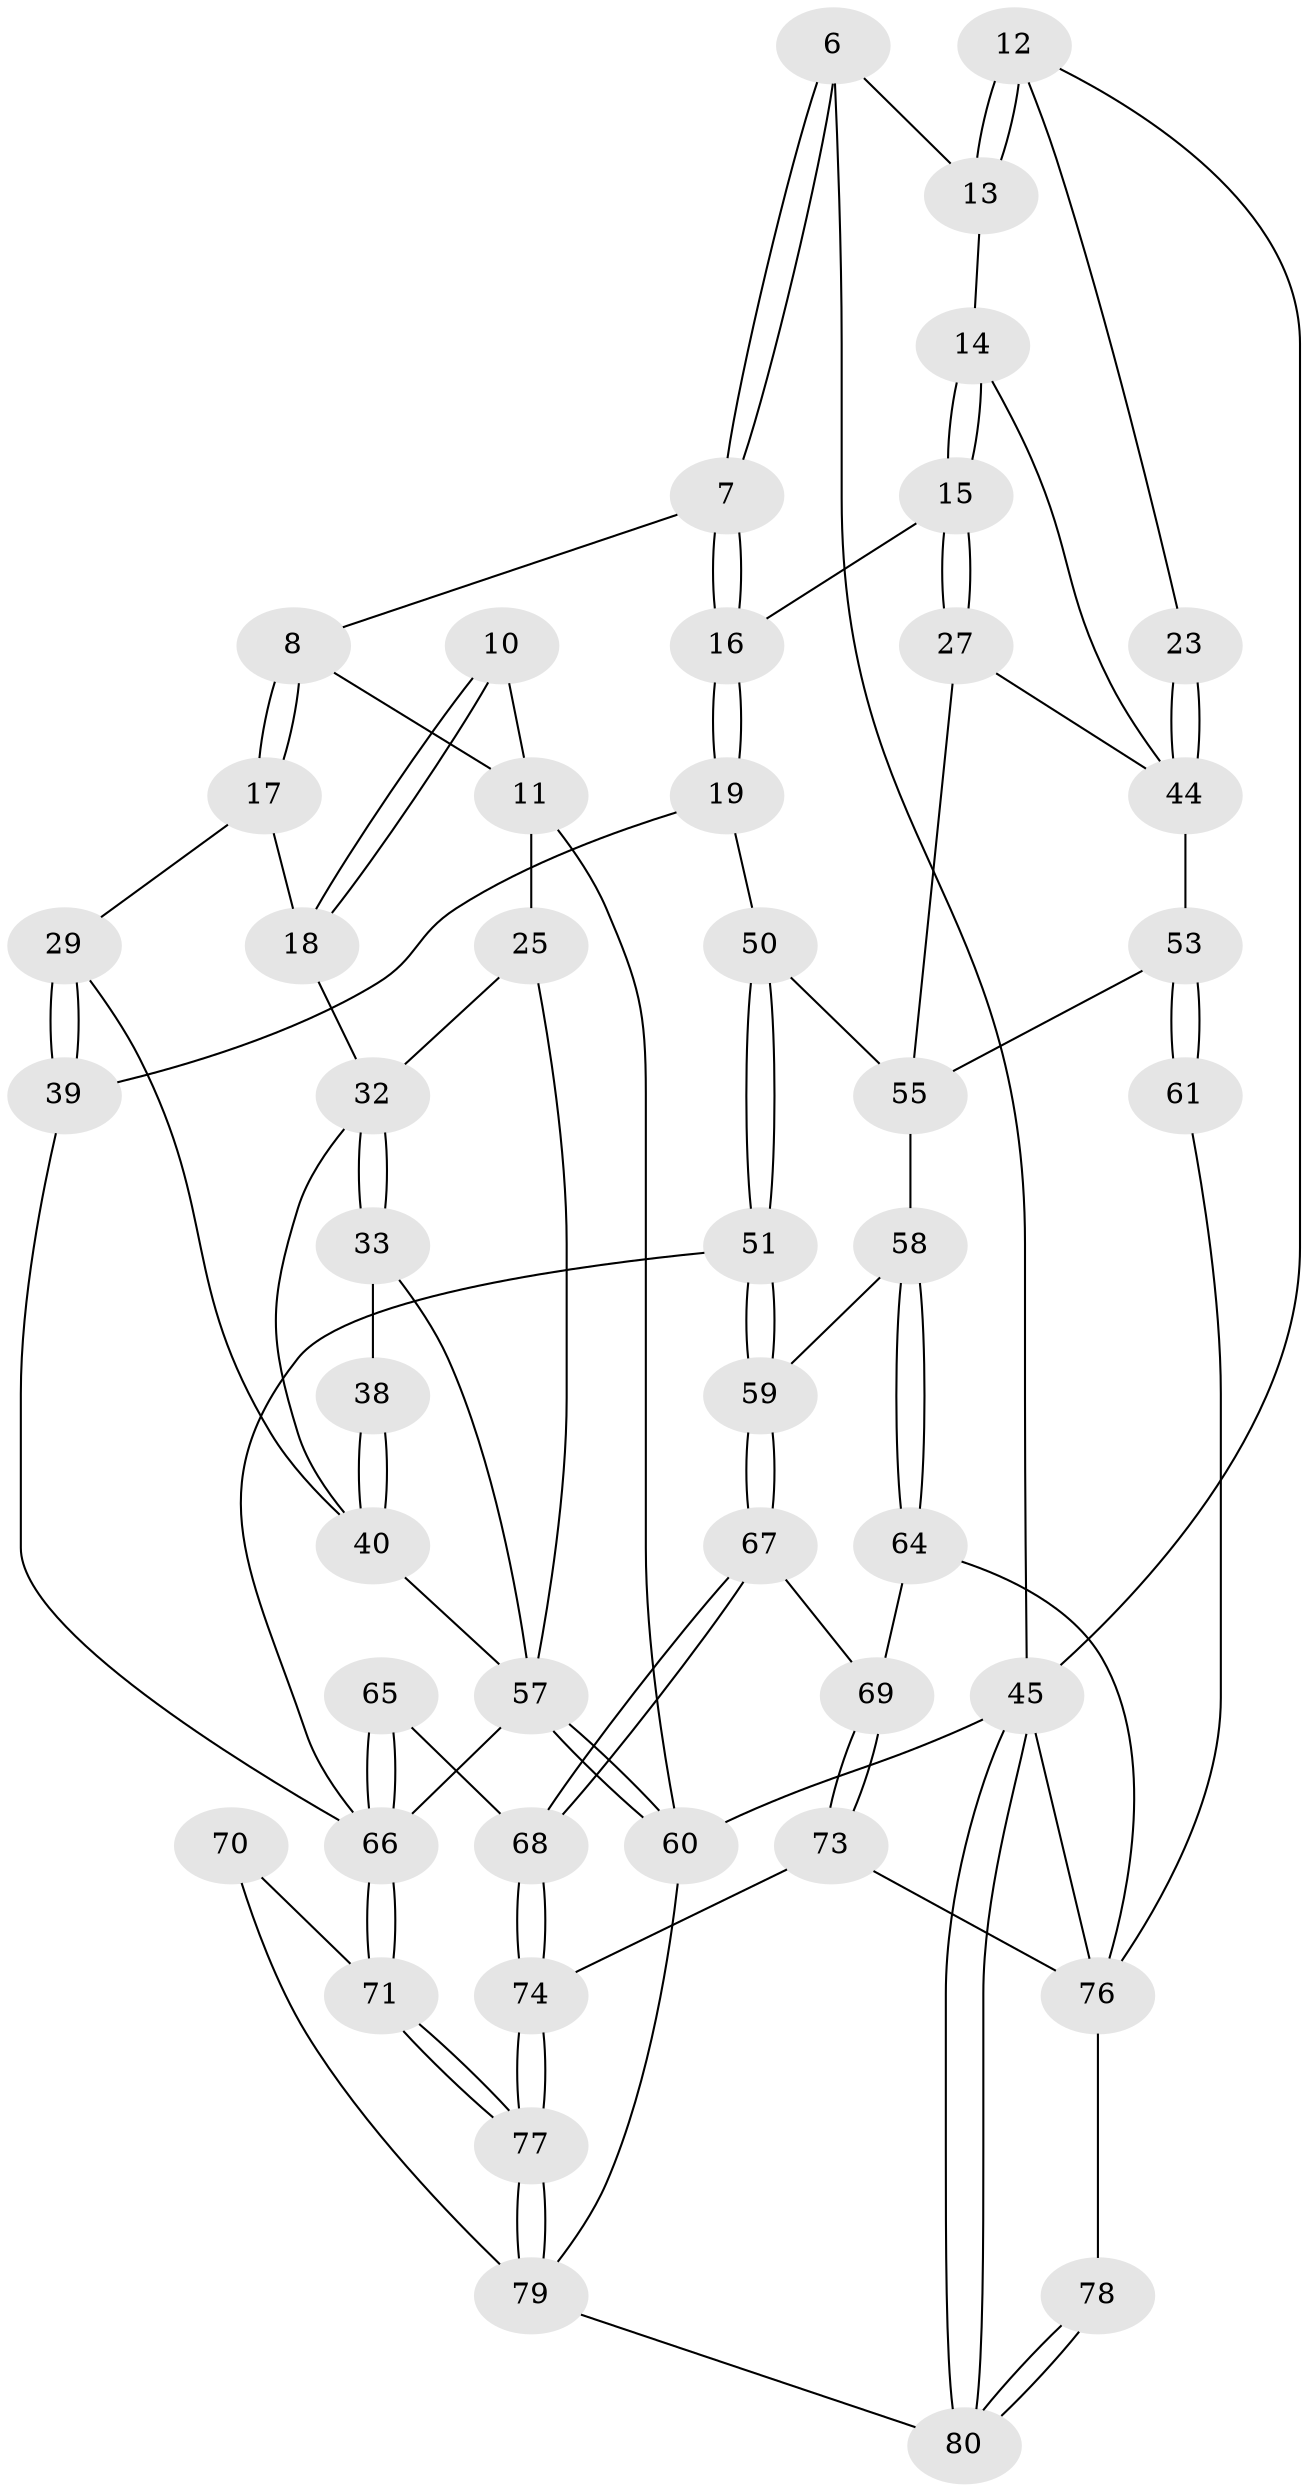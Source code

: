 // original degree distribution, {3: 0.0375, 6: 0.2375, 5: 0.4875, 4: 0.2375}
// Generated by graph-tools (version 1.1) at 2025/04/03/04/25 22:04:37]
// undirected, 48 vertices, 104 edges
graph export_dot {
graph [start="1"]
  node [color=gray90,style=filled];
  6 [pos="+0.691621815207337+0.155663936936284",super="+1"];
  7 [pos="+0.6170371752383824+0.19537278765709343"];
  8 [pos="+0.47138916605673037+0.16127265983597538"];
  10 [pos="+0.21191697940543822+0.2805870226143827"];
  11 [pos="+0.13460191347507988+0.21068173399491866",super="+9"];
  12 [pos="+1+0"];
  13 [pos="+0.7477224988793753+0.1984521197976417"];
  14 [pos="+0.8360571113629391+0.2898865756279932"];
  15 [pos="+0.7414521186313967+0.37900714863597496"];
  16 [pos="+0.6630915072363937+0.3997252509367233"];
  17 [pos="+0.45480030611294137+0.23534522569369964"];
  18 [pos="+0.20997988674096058+0.3377333817854862"];
  19 [pos="+0.628789489373802+0.4473639718522919"];
  23 [pos="+1+0.03224279076998495"];
  25 [pos="+0+0.3234830766091054"];
  27 [pos="+0.8743114475473179+0.49180123210573784"];
  29 [pos="+0.35552654492559815+0.43822662118435884",super="+21"];
  32 [pos="+0.22112826636532149+0.383014421408439",super="+24"];
  33 [pos="+0.11269253566975933+0.5314669201502479"];
  38 [pos="+0.20377761715870157+0.6194353865714488"];
  39 [pos="+0.43048467948637903+0.5554665804003468",super="+20"];
  40 [pos="+0.2570169814995255+0.6769861805846863",super="+30+31"];
  44 [pos="+1+0.4913901234189601",super="+26+22"];
  45 [pos="+1+1",super="+2"];
  50 [pos="+0.6162532832106818+0.6114507113934625",super="+37"];
  51 [pos="+0.5147530005425367+0.6837912264301552"];
  53 [pos="+0.8265026255910963+0.7295532458043594",super="+49+48"];
  55 [pos="+0.7099784109014851+0.6780545580129861",super="+54+35"];
  57 [pos="+0+0.5944571563517937",super="+56+34+28"];
  58 [pos="+0.6767655865843534+0.7515578617281792"];
  59 [pos="+0.5528901395047993+0.743505441586957"];
  60 [pos="+0+1",super="+3"];
  61 [pos="+0.843486405933146+0.7708405656062536",super="+47"];
  64 [pos="+0.6778641011553103+0.8217067108699576"];
  65 [pos="+0.47682885538974495+0.8696668584918799"];
  66 [pos="+0.2686376895313615+0.8004843487645512",super="+42+41+52"];
  67 [pos="+0.5741852563058741+0.7941204561618935"];
  68 [pos="+0.48496061121522105+0.8775593960922394"];
  69 [pos="+0.5903576064037506+0.8112758355839876"];
  70 [pos="+0.07618533266665581+0.7667194912235048"];
  71 [pos="+0.26086972469277253+0.8127101490651344"];
  73 [pos="+0.5750017489974322+0.9867190696279513"];
  74 [pos="+0.5027557932119386+0.9279231821304703"];
  76 [pos="+0.9066899050346983+0.9169488955724189",super="+46+75"];
  77 [pos="+0.23609459762171217+0.9750405272207738"];
  78 [pos="+0.6619813561964405+1"];
  79 [pos="+0.1204253622544462+1",super="+72"];
  80 [pos="+0.6606028952328998+1"];
  6 -- 7;
  6 -- 7;
  6 -- 13;
  6 -- 45;
  7 -- 8;
  7 -- 16;
  7 -- 16;
  8 -- 17;
  8 -- 17;
  8 -- 11;
  10 -- 11 [weight=2];
  10 -- 18;
  10 -- 18;
  11 -- 25;
  11 -- 60;
  12 -- 13;
  12 -- 13;
  12 -- 23;
  12 -- 45;
  13 -- 14;
  14 -- 15;
  14 -- 15;
  14 -- 44;
  15 -- 16;
  15 -- 27;
  15 -- 27;
  16 -- 19;
  16 -- 19;
  17 -- 18;
  17 -- 29;
  18 -- 32;
  19 -- 39;
  19 -- 50;
  23 -- 44 [weight=2];
  23 -- 44;
  25 -- 32;
  25 -- 57;
  27 -- 44;
  27 -- 55;
  29 -- 39 [weight=2];
  29 -- 39;
  29 -- 40;
  32 -- 33;
  32 -- 33;
  32 -- 40;
  33 -- 38;
  33 -- 57;
  38 -- 40 [weight=2];
  38 -- 40;
  39 -- 66;
  40 -- 57;
  44 -- 53;
  45 -- 80;
  45 -- 80;
  45 -- 60 [weight=2];
  45 -- 76;
  50 -- 51;
  50 -- 51;
  50 -- 55 [weight=2];
  51 -- 59;
  51 -- 59;
  51 -- 66;
  53 -- 61 [weight=2];
  53 -- 61;
  53 -- 55 [weight=2];
  55 -- 58;
  57 -- 60 [weight=2];
  57 -- 60;
  57 -- 66;
  58 -- 59;
  58 -- 64;
  58 -- 64;
  59 -- 67;
  59 -- 67;
  60 -- 79;
  61 -- 76 [weight=2];
  64 -- 69;
  64 -- 76;
  65 -- 66 [weight=2];
  65 -- 66;
  65 -- 68;
  66 -- 71;
  66 -- 71;
  67 -- 68;
  67 -- 68;
  67 -- 69;
  68 -- 74;
  68 -- 74;
  69 -- 73;
  69 -- 73;
  70 -- 71;
  70 -- 79;
  71 -- 77;
  71 -- 77;
  73 -- 74;
  73 -- 76;
  74 -- 77;
  74 -- 77;
  76 -- 78 [weight=2];
  77 -- 79;
  77 -- 79;
  78 -- 80;
  78 -- 80;
  79 -- 80;
}
